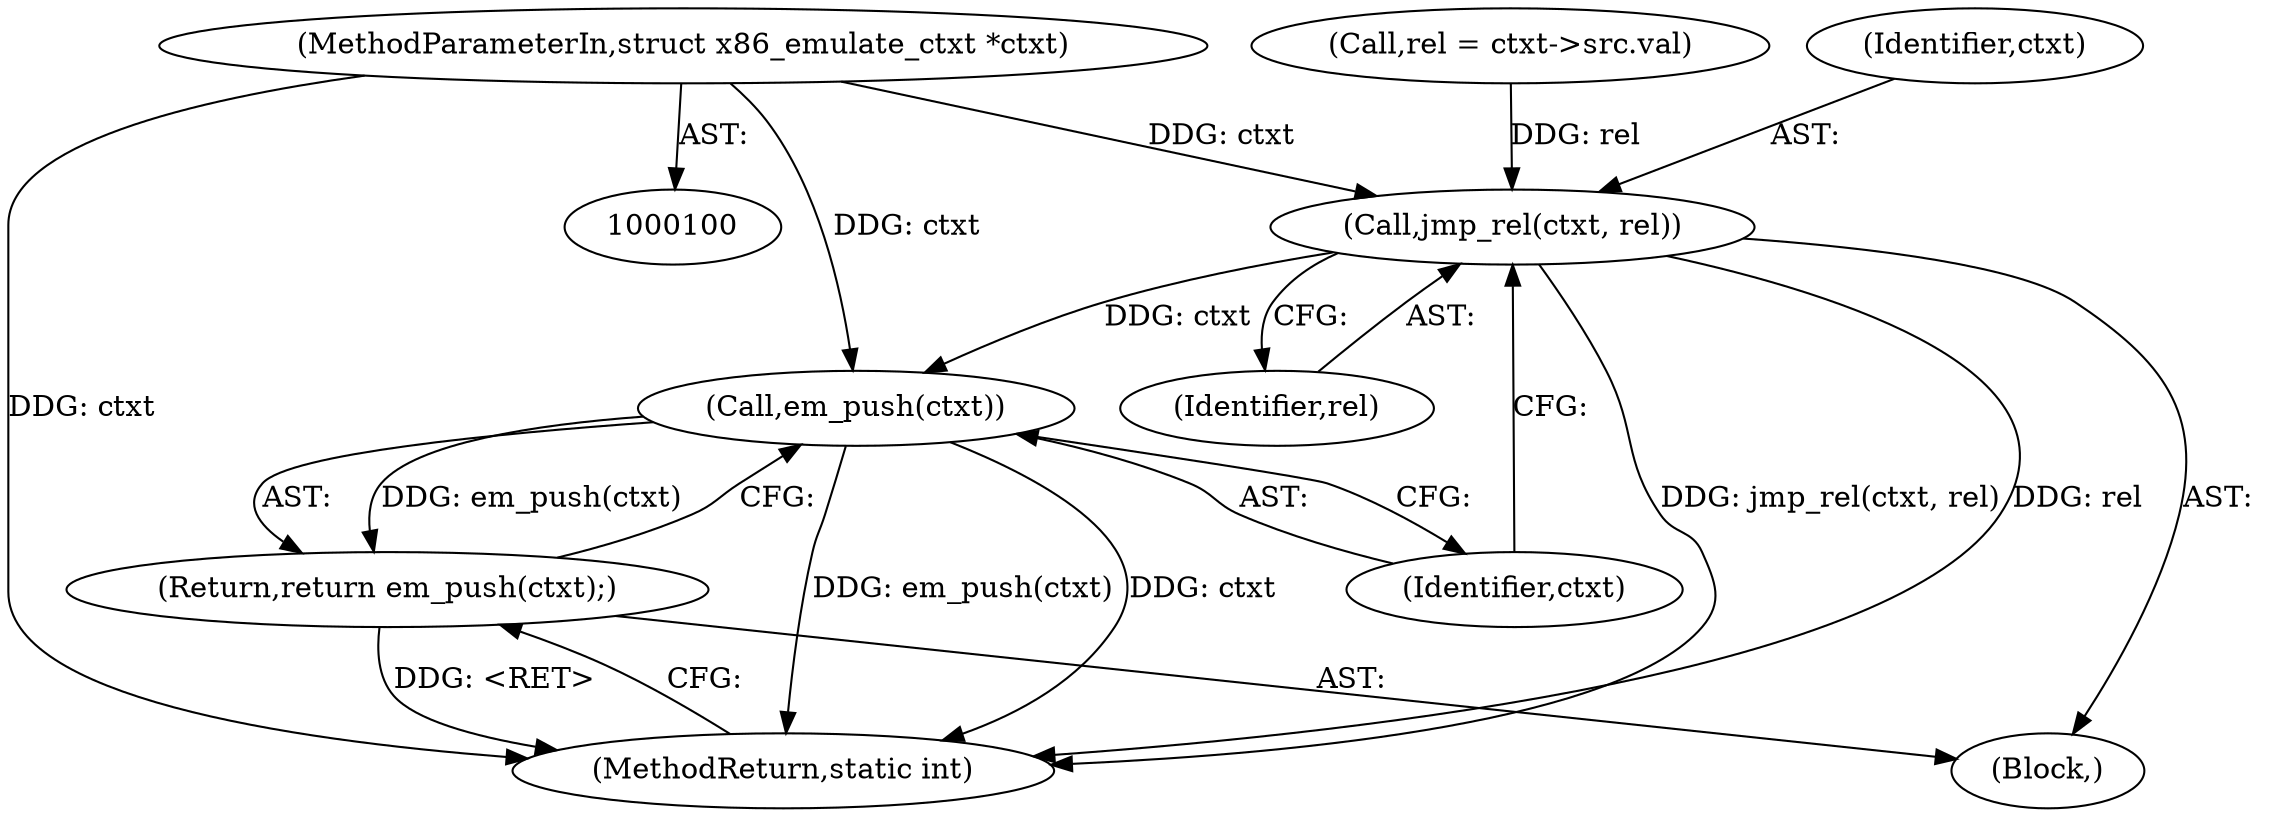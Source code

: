 digraph "0_linux_234f3ce485d54017f15cf5e0699cff4100121601_0@pointer" {
"1000101" [label="(MethodParameterIn,struct x86_emulate_ctxt *ctxt)"];
"1000122" [label="(Call,jmp_rel(ctxt, rel))"];
"1000126" [label="(Call,em_push(ctxt))"];
"1000125" [label="(Return,return em_push(ctxt);)"];
"1000127" [label="(Identifier,ctxt)"];
"1000104" [label="(Call,rel = ctxt->src.val)"];
"1000101" [label="(MethodParameterIn,struct x86_emulate_ctxt *ctxt)"];
"1000123" [label="(Identifier,ctxt)"];
"1000122" [label="(Call,jmp_rel(ctxt, rel))"];
"1000102" [label="(Block,)"];
"1000125" [label="(Return,return em_push(ctxt);)"];
"1000126" [label="(Call,em_push(ctxt))"];
"1000124" [label="(Identifier,rel)"];
"1000128" [label="(MethodReturn,static int)"];
"1000101" -> "1000100"  [label="AST: "];
"1000101" -> "1000128"  [label="DDG: ctxt"];
"1000101" -> "1000122"  [label="DDG: ctxt"];
"1000101" -> "1000126"  [label="DDG: ctxt"];
"1000122" -> "1000102"  [label="AST: "];
"1000122" -> "1000124"  [label="CFG: "];
"1000123" -> "1000122"  [label="AST: "];
"1000124" -> "1000122"  [label="AST: "];
"1000127" -> "1000122"  [label="CFG: "];
"1000122" -> "1000128"  [label="DDG: jmp_rel(ctxt, rel)"];
"1000122" -> "1000128"  [label="DDG: rel"];
"1000104" -> "1000122"  [label="DDG: rel"];
"1000122" -> "1000126"  [label="DDG: ctxt"];
"1000126" -> "1000125"  [label="AST: "];
"1000126" -> "1000127"  [label="CFG: "];
"1000127" -> "1000126"  [label="AST: "];
"1000125" -> "1000126"  [label="CFG: "];
"1000126" -> "1000128"  [label="DDG: em_push(ctxt)"];
"1000126" -> "1000128"  [label="DDG: ctxt"];
"1000126" -> "1000125"  [label="DDG: em_push(ctxt)"];
"1000125" -> "1000102"  [label="AST: "];
"1000128" -> "1000125"  [label="CFG: "];
"1000125" -> "1000128"  [label="DDG: <RET>"];
}

